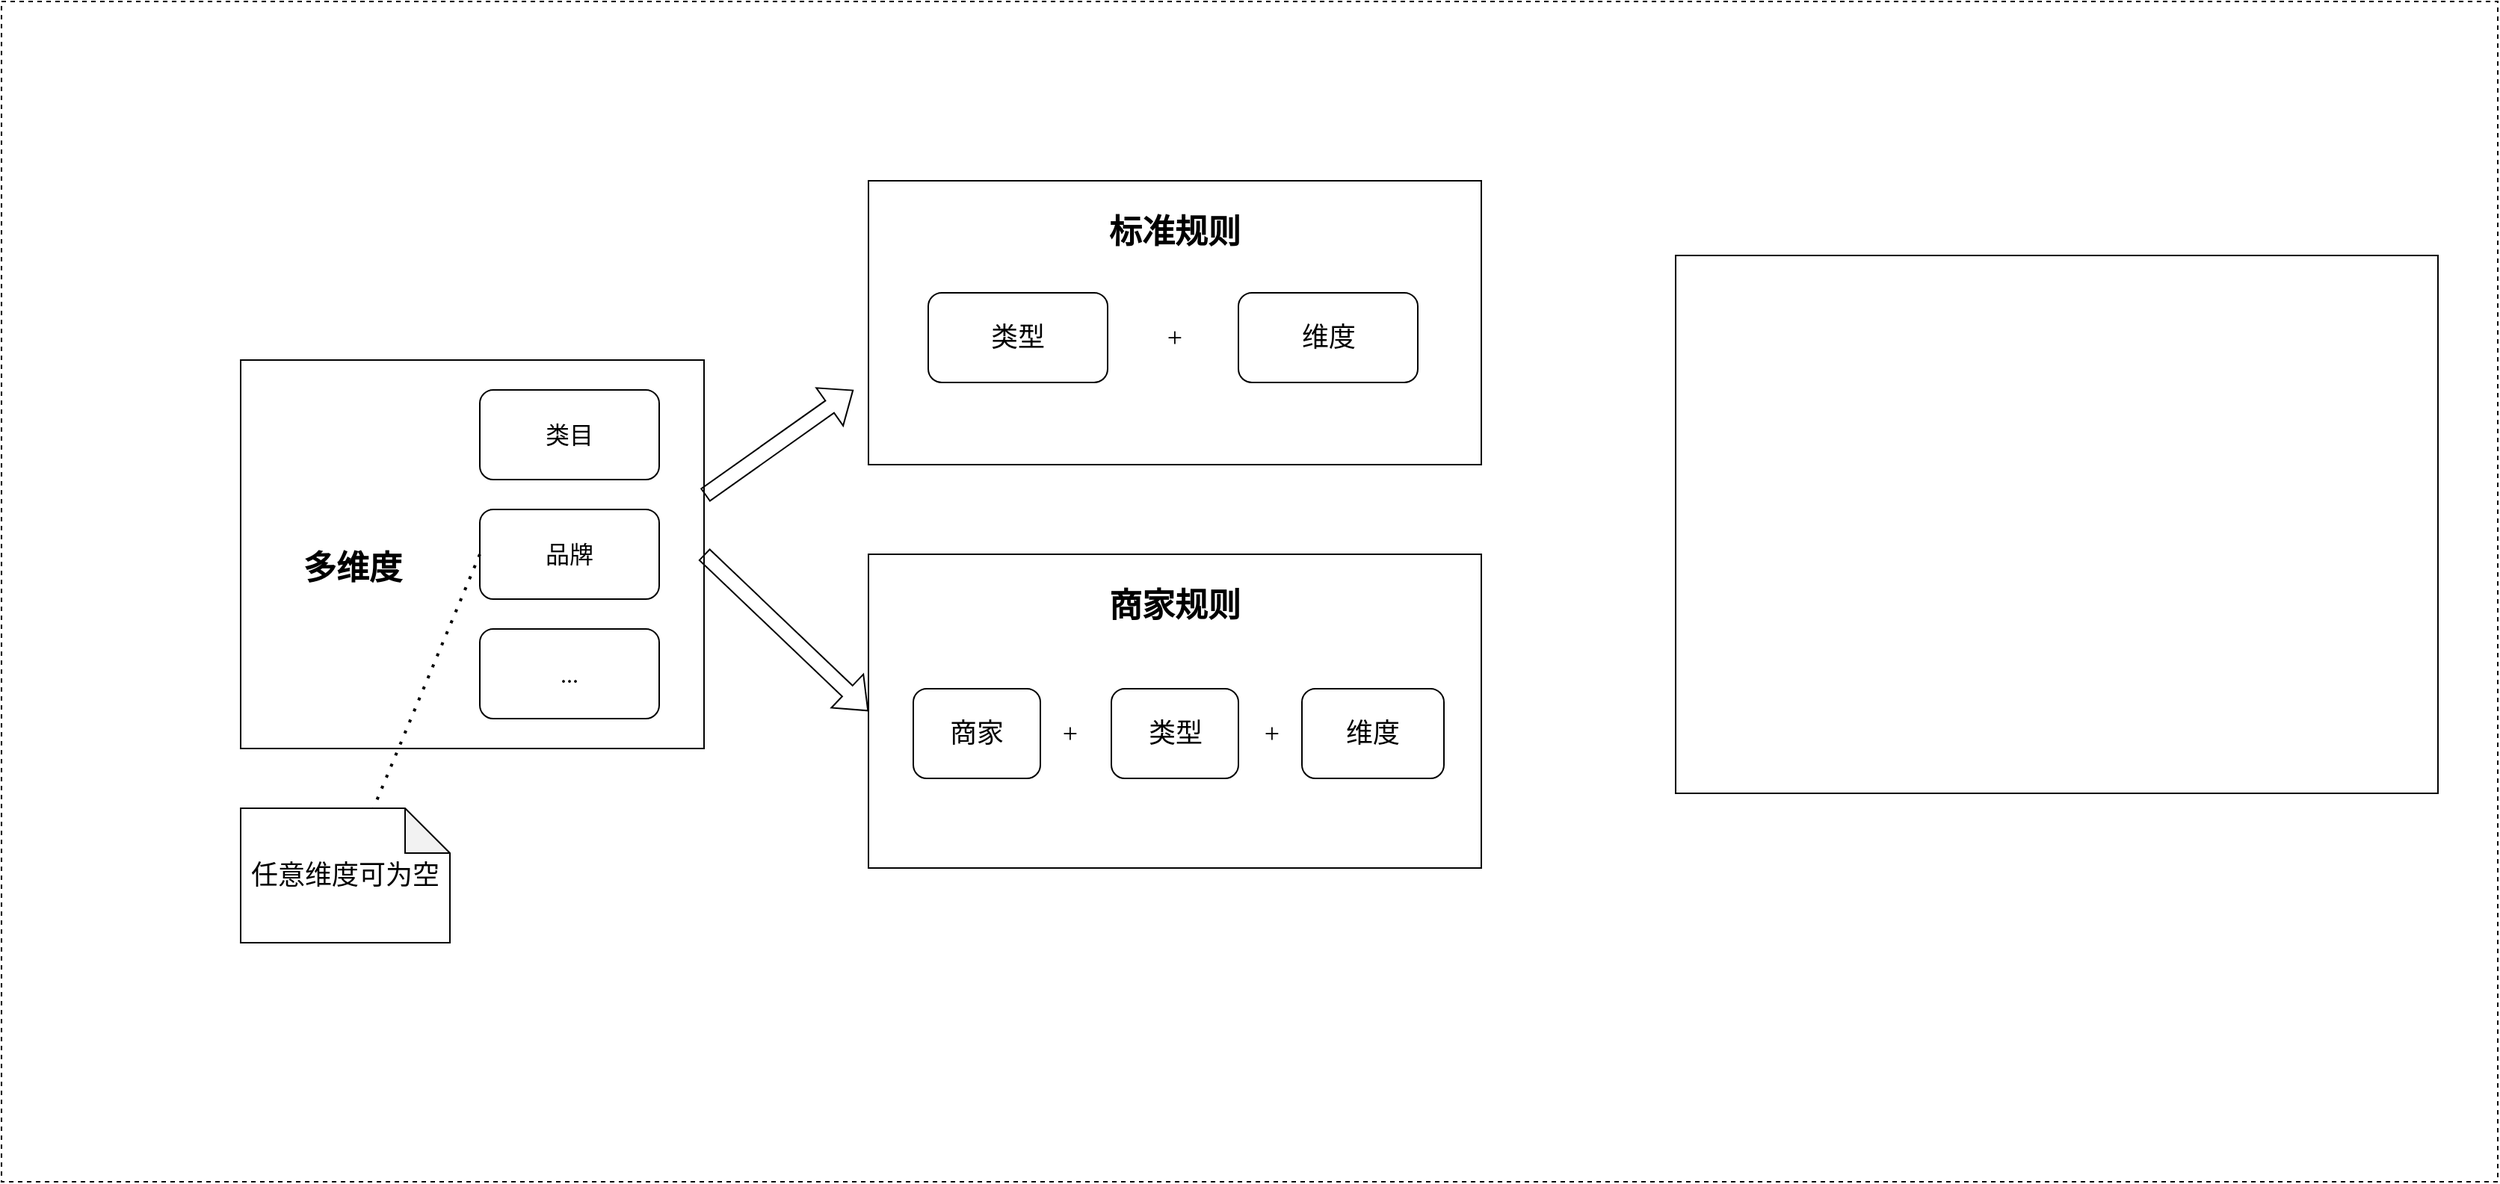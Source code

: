 <mxfile version="20.3.7" type="github">
  <diagram id="JrP15rbX8PFrTgdxJq7X" name="第 1 页">
    <mxGraphModel dx="1746" dy="1126" grid="1" gridSize="10" guides="1" tooltips="1" connect="1" arrows="1" fold="1" page="1" pageScale="1" pageWidth="2800" pageHeight="2000" math="0" shadow="0">
      <root>
        <mxCell id="0" />
        <mxCell id="1" parent="0" />
        <mxCell id="-EVG1T4A3Eu5jgmIqrPe-1" value="" style="rounded=0;whiteSpace=wrap;html=1;dashed=1;fontFamily=Menlo;" vertex="1" parent="1">
          <mxGeometry x="140" y="30" width="1670" height="790" as="geometry" />
        </mxCell>
        <mxCell id="-EVG1T4A3Eu5jgmIqrPe-3" value="" style="rounded=0;whiteSpace=wrap;html=1;fontFamily=Menlo;" vertex="1" parent="1">
          <mxGeometry x="300" y="270" width="310" height="260" as="geometry" />
        </mxCell>
        <mxCell id="-EVG1T4A3Eu5jgmIqrPe-4" value="类目" style="rounded=1;whiteSpace=wrap;html=1;fontSize=16;fontFamily=Menlo;" vertex="1" parent="1">
          <mxGeometry x="460" y="290" width="120" height="60" as="geometry" />
        </mxCell>
        <mxCell id="-EVG1T4A3Eu5jgmIqrPe-5" value="品牌" style="rounded=1;whiteSpace=wrap;html=1;fontSize=16;fontFamily=Menlo;" vertex="1" parent="1">
          <mxGeometry x="460" y="370" width="120" height="60" as="geometry" />
        </mxCell>
        <mxCell id="-EVG1T4A3Eu5jgmIqrPe-6" value="..." style="rounded=1;whiteSpace=wrap;html=1;fontSize=16;fontFamily=Menlo;" vertex="1" parent="1">
          <mxGeometry x="460" y="450" width="120" height="60" as="geometry" />
        </mxCell>
        <mxCell id="-EVG1T4A3Eu5jgmIqrPe-7" value="多维度" style="text;html=1;strokeColor=none;fillColor=none;align=center;verticalAlign=middle;whiteSpace=wrap;rounded=0;fontSize=22;fontFamily=Menlo;fontStyle=1" vertex="1" parent="1">
          <mxGeometry x="330" y="395" width="90" height="30" as="geometry" />
        </mxCell>
        <mxCell id="-EVG1T4A3Eu5jgmIqrPe-8" value="任意维度可为空" style="shape=note;whiteSpace=wrap;html=1;backgroundOutline=1;darkOpacity=0.05;fontFamily=Menlo;fontSize=18;" vertex="1" parent="1">
          <mxGeometry x="300" y="570" width="140" height="90" as="geometry" />
        </mxCell>
        <mxCell id="-EVG1T4A3Eu5jgmIqrPe-9" value="" style="endArrow=none;dashed=1;html=1;dashPattern=1 3;strokeWidth=2;rounded=0;fontFamily=Menlo;fontSize=18;exitX=0;exitY=0.5;exitDx=0;exitDy=0;" edge="1" parent="1" source="-EVG1T4A3Eu5jgmIqrPe-5" target="-EVG1T4A3Eu5jgmIqrPe-8">
          <mxGeometry width="50" height="50" relative="1" as="geometry">
            <mxPoint x="370" y="270" as="sourcePoint" />
            <mxPoint x="420" y="220" as="targetPoint" />
          </mxGeometry>
        </mxCell>
        <mxCell id="-EVG1T4A3Eu5jgmIqrPe-10" value="" style="rounded=0;whiteSpace=wrap;html=1;fontFamily=Menlo;fontSize=18;" vertex="1" parent="1">
          <mxGeometry x="720" y="150" width="410" height="190" as="geometry" />
        </mxCell>
        <mxCell id="-EVG1T4A3Eu5jgmIqrPe-11" value="标准规则" style="text;html=1;strokeColor=none;fillColor=none;align=center;verticalAlign=middle;whiteSpace=wrap;rounded=0;fontFamily=Menlo;fontSize=22;fontStyle=1" vertex="1" parent="1">
          <mxGeometry x="880" y="170" width="90" height="30" as="geometry" />
        </mxCell>
        <mxCell id="-EVG1T4A3Eu5jgmIqrPe-12" value="" style="rounded=0;whiteSpace=wrap;html=1;fontFamily=Menlo;fontSize=18;" vertex="1" parent="1">
          <mxGeometry x="720" y="400" width="410" height="210" as="geometry" />
        </mxCell>
        <mxCell id="-EVG1T4A3Eu5jgmIqrPe-13" value="商家规则" style="text;html=1;strokeColor=none;fillColor=none;align=center;verticalAlign=middle;whiteSpace=wrap;rounded=0;fontFamily=Menlo;fontSize=22;fontStyle=1" vertex="1" parent="1">
          <mxGeometry x="880" y="420" width="90" height="30" as="geometry" />
        </mxCell>
        <mxCell id="-EVG1T4A3Eu5jgmIqrPe-14" value="类型" style="rounded=1;whiteSpace=wrap;html=1;fontFamily=Menlo;fontSize=18;" vertex="1" parent="1">
          <mxGeometry x="760" y="225" width="120" height="60" as="geometry" />
        </mxCell>
        <mxCell id="-EVG1T4A3Eu5jgmIqrPe-15" value="维度" style="rounded=1;whiteSpace=wrap;html=1;fontFamily=Menlo;fontSize=18;" vertex="1" parent="1">
          <mxGeometry x="967.5" y="225" width="120" height="60" as="geometry" />
        </mxCell>
        <mxCell id="-EVG1T4A3Eu5jgmIqrPe-16" value="+" style="text;html=1;strokeColor=none;fillColor=none;align=center;verticalAlign=middle;whiteSpace=wrap;rounded=0;fontFamily=Menlo;fontSize=18;" vertex="1" parent="1">
          <mxGeometry x="895" y="240" width="60" height="30" as="geometry" />
        </mxCell>
        <mxCell id="-EVG1T4A3Eu5jgmIqrPe-17" value="类型" style="rounded=1;whiteSpace=wrap;html=1;fontFamily=Menlo;fontSize=18;" vertex="1" parent="1">
          <mxGeometry x="882.5" y="490" width="85" height="60" as="geometry" />
        </mxCell>
        <mxCell id="-EVG1T4A3Eu5jgmIqrPe-18" value="维度" style="rounded=1;whiteSpace=wrap;html=1;fontFamily=Menlo;fontSize=18;" vertex="1" parent="1">
          <mxGeometry x="1010" y="490" width="95" height="60" as="geometry" />
        </mxCell>
        <mxCell id="-EVG1T4A3Eu5jgmIqrPe-19" value="+" style="text;html=1;strokeColor=none;fillColor=none;align=center;verticalAlign=middle;whiteSpace=wrap;rounded=0;fontFamily=Menlo;fontSize=18;" vertex="1" parent="1">
          <mxGeometry x="960" y="505" width="60" height="30" as="geometry" />
        </mxCell>
        <mxCell id="-EVG1T4A3Eu5jgmIqrPe-20" value="商家" style="rounded=1;whiteSpace=wrap;html=1;fontFamily=Menlo;fontSize=18;" vertex="1" parent="1">
          <mxGeometry x="750" y="490" width="85" height="60" as="geometry" />
        </mxCell>
        <mxCell id="-EVG1T4A3Eu5jgmIqrPe-21" value="+" style="text;html=1;strokeColor=none;fillColor=none;align=center;verticalAlign=middle;whiteSpace=wrap;rounded=0;fontFamily=Menlo;fontSize=18;" vertex="1" parent="1">
          <mxGeometry x="825" y="505" width="60" height="30" as="geometry" />
        </mxCell>
        <mxCell id="-EVG1T4A3Eu5jgmIqrPe-22" value="" style="shape=flexArrow;endArrow=classic;html=1;rounded=0;fontFamily=Menlo;fontSize=18;exitX=1.002;exitY=0.348;exitDx=0;exitDy=0;exitPerimeter=0;" edge="1" parent="1" source="-EVG1T4A3Eu5jgmIqrPe-3">
          <mxGeometry width="50" height="50" relative="1" as="geometry">
            <mxPoint x="660" y="340" as="sourcePoint" />
            <mxPoint x="710" y="290" as="targetPoint" />
          </mxGeometry>
        </mxCell>
        <mxCell id="-EVG1T4A3Eu5jgmIqrPe-23" value="" style="shape=flexArrow;endArrow=classic;html=1;rounded=0;fontFamily=Menlo;fontSize=18;exitX=1;exitY=0.5;exitDx=0;exitDy=0;entryX=0;entryY=0.5;entryDx=0;entryDy=0;" edge="1" parent="1" source="-EVG1T4A3Eu5jgmIqrPe-3" target="-EVG1T4A3Eu5jgmIqrPe-12">
          <mxGeometry width="50" height="50" relative="1" as="geometry">
            <mxPoint x="640" y="510" as="sourcePoint" />
            <mxPoint x="690" y="460" as="targetPoint" />
          </mxGeometry>
        </mxCell>
        <mxCell id="-EVG1T4A3Eu5jgmIqrPe-24" value="" style="rounded=0;whiteSpace=wrap;html=1;fontFamily=Menlo;fontSize=22;" vertex="1" parent="1">
          <mxGeometry x="1260" y="200" width="510" height="360" as="geometry" />
        </mxCell>
      </root>
    </mxGraphModel>
  </diagram>
</mxfile>
